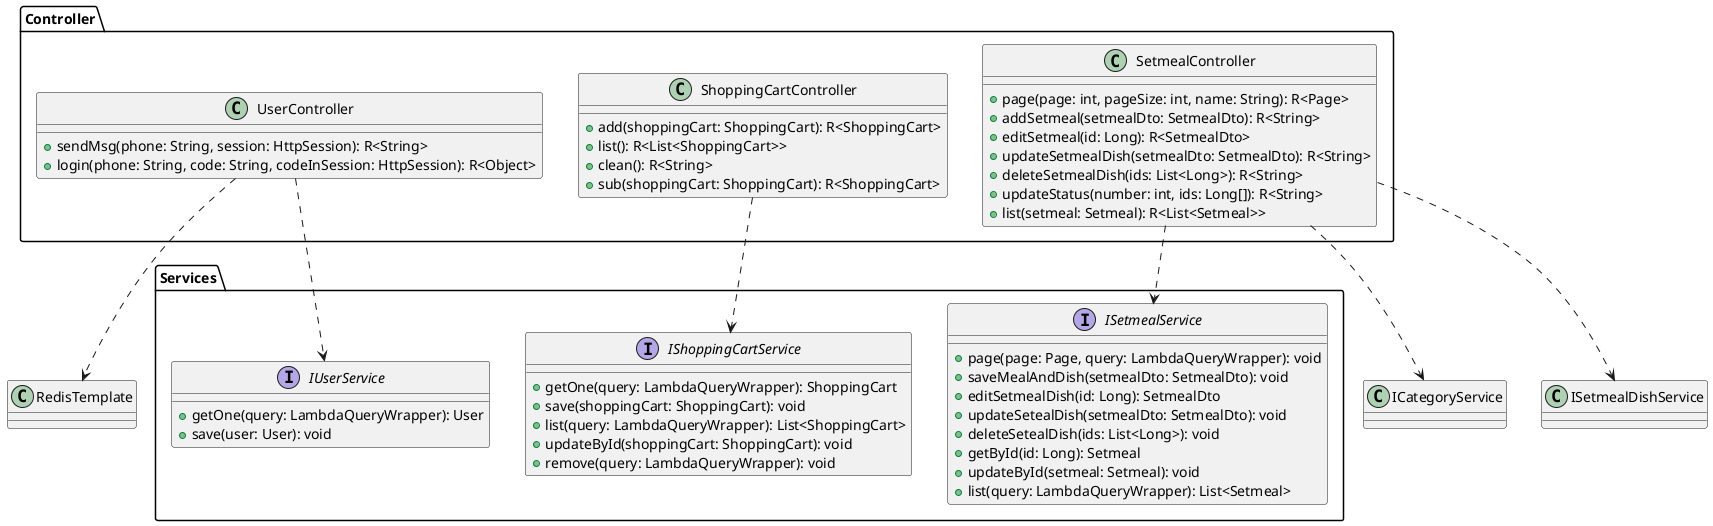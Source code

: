 @startuml

package "Controller" {
    class UserController {
        +sendMsg(phone: String, session: HttpSession): R<String>
        +login(phone: String, code: String, codeInSession: HttpSession): R<Object>
    }

    class ShoppingCartController {
        +add(shoppingCart: ShoppingCart): R<ShoppingCart>
        +list(): R<List<ShoppingCart>>
        +clean(): R<String>
        +sub(shoppingCart: ShoppingCart): R<ShoppingCart>
    }

    class SetmealController {
        +page(page: int, pageSize: int, name: String): R<Page>
        +addSetmeal(setmealDto: SetmealDto): R<String>
        +editSetmeal(id: Long): R<SetmealDto>
        +updateSetmealDish(setmealDto: SetmealDto): R<String>
        +deleteSetmealDish(ids: List<Long>): R<String>
        +updateStatus(number: int, ids: Long[]): R<String>
        +list(setmeal: Setmeal): R<List<Setmeal>>
    }
}

package "Services" {
    interface IUserService {
        +getOne(query: LambdaQueryWrapper): User
        +save(user: User): void
    }
    interface IShoppingCartService {
        +getOne(query: LambdaQueryWrapper): ShoppingCart
        +save(shoppingCart: ShoppingCart): void
        +list(query: LambdaQueryWrapper): List<ShoppingCart>
        +updateById(shoppingCart: ShoppingCart): void
        +remove(query: LambdaQueryWrapper): void
    }
    interface ISetmealService {
        +page(page: Page, query: LambdaQueryWrapper): void
        +saveMealAndDish(setmealDto: SetmealDto): void
        +editSetmealDish(id: Long): SetmealDto
        +updateSetealDish(setmealDto: SetmealDto): void
        +deleteSetealDish(ids: List<Long>): void
        +getById(id: Long): Setmeal
        +updateById(setmeal: Setmeal): void
        +list(query: LambdaQueryWrapper): List<Setmeal>
    }
}

UserController ..> IUserService
UserController ..> RedisTemplate

ShoppingCartController ..> IShoppingCartService

SetmealController ..> ISetmealService
SetmealController ..> ICategoryService
SetmealController ..> ISetmealDishService

@enduml
